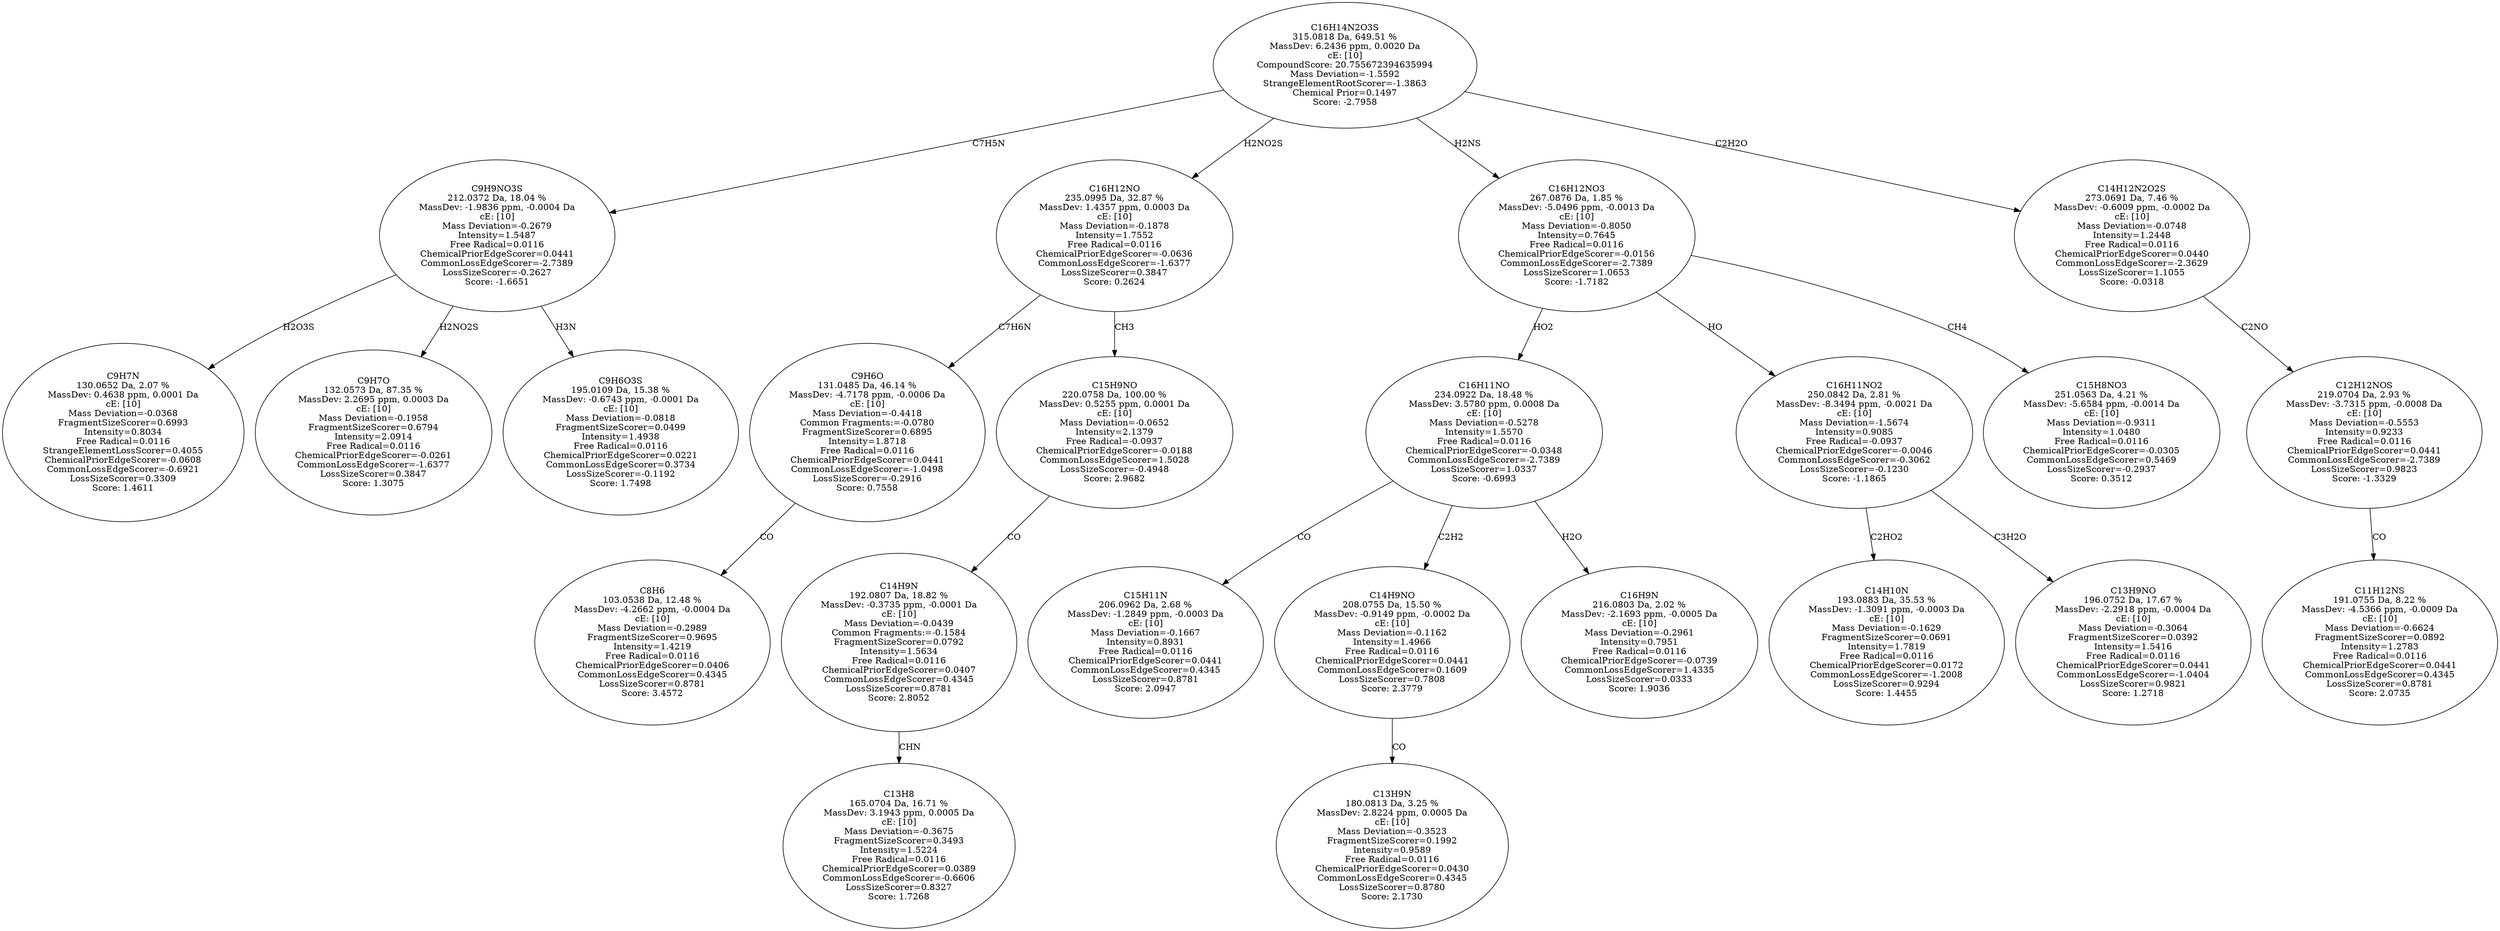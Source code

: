 strict digraph {
v1 [label="C9H7N\n130.0652 Da, 2.07 %\nMassDev: 0.4638 ppm, 0.0001 Da\ncE: [10]\nMass Deviation=-0.0368\nFragmentSizeScorer=0.6993\nIntensity=0.8034\nFree Radical=0.0116\nStrangeElementLossScorer=0.4055\nChemicalPriorEdgeScorer=-0.0608\nCommonLossEdgeScorer=-0.6921\nLossSizeScorer=0.3309\nScore: 1.4611"];
v2 [label="C9H7O\n132.0573 Da, 87.35 %\nMassDev: 2.2695 ppm, 0.0003 Da\ncE: [10]\nMass Deviation=-0.1958\nFragmentSizeScorer=0.6794\nIntensity=2.0914\nFree Radical=0.0116\nChemicalPriorEdgeScorer=-0.0261\nCommonLossEdgeScorer=-1.6377\nLossSizeScorer=0.3847\nScore: 1.3075"];
v3 [label="C9H6O3S\n195.0109 Da, 15.38 %\nMassDev: -0.6743 ppm, -0.0001 Da\ncE: [10]\nMass Deviation=-0.0818\nFragmentSizeScorer=0.0499\nIntensity=1.4938\nFree Radical=0.0116\nChemicalPriorEdgeScorer=0.0221\nCommonLossEdgeScorer=0.3734\nLossSizeScorer=-0.1192\nScore: 1.7498"];
v4 [label="C9H9NO3S\n212.0372 Da, 18.04 %\nMassDev: -1.9836 ppm, -0.0004 Da\ncE: [10]\nMass Deviation=-0.2679\nIntensity=1.5487\nFree Radical=0.0116\nChemicalPriorEdgeScorer=0.0441\nCommonLossEdgeScorer=-2.7389\nLossSizeScorer=-0.2627\nScore: -1.6651"];
v5 [label="C8H6\n103.0538 Da, 12.48 %\nMassDev: -4.2662 ppm, -0.0004 Da\ncE: [10]\nMass Deviation=-0.2989\nFragmentSizeScorer=0.9695\nIntensity=1.4219\nFree Radical=0.0116\nChemicalPriorEdgeScorer=0.0406\nCommonLossEdgeScorer=0.4345\nLossSizeScorer=0.8781\nScore: 3.4572"];
v6 [label="C9H6O\n131.0485 Da, 46.14 %\nMassDev: -4.7178 ppm, -0.0006 Da\ncE: [10]\nMass Deviation=-0.4418\nCommon Fragments:=-0.0780\nFragmentSizeScorer=0.6895\nIntensity=1.8718\nFree Radical=0.0116\nChemicalPriorEdgeScorer=0.0441\nCommonLossEdgeScorer=-1.0498\nLossSizeScorer=-0.2916\nScore: 0.7558"];
v7 [label="C13H8\n165.0704 Da, 16.71 %\nMassDev: 3.1943 ppm, 0.0005 Da\ncE: [10]\nMass Deviation=-0.3675\nFragmentSizeScorer=0.3493\nIntensity=1.5224\nFree Radical=0.0116\nChemicalPriorEdgeScorer=0.0389\nCommonLossEdgeScorer=-0.6606\nLossSizeScorer=0.8327\nScore: 1.7268"];
v8 [label="C14H9N\n192.0807 Da, 18.82 %\nMassDev: -0.3735 ppm, -0.0001 Da\ncE: [10]\nMass Deviation=-0.0439\nCommon Fragments:=-0.1584\nFragmentSizeScorer=0.0792\nIntensity=1.5634\nFree Radical=0.0116\nChemicalPriorEdgeScorer=0.0407\nCommonLossEdgeScorer=0.4345\nLossSizeScorer=0.8781\nScore: 2.8052"];
v9 [label="C15H9NO\n220.0758 Da, 100.00 %\nMassDev: 0.5255 ppm, 0.0001 Da\ncE: [10]\nMass Deviation=-0.0652\nIntensity=2.1379\nFree Radical=-0.0937\nChemicalPriorEdgeScorer=-0.0188\nCommonLossEdgeScorer=1.5028\nLossSizeScorer=-0.4948\nScore: 2.9682"];
v10 [label="C16H12NO\n235.0995 Da, 32.87 %\nMassDev: 1.4357 ppm, 0.0003 Da\ncE: [10]\nMass Deviation=-0.1878\nIntensity=1.7552\nFree Radical=0.0116\nChemicalPriorEdgeScorer=-0.0636\nCommonLossEdgeScorer=-1.6377\nLossSizeScorer=0.3847\nScore: 0.2624"];
v11 [label="C15H11N\n206.0962 Da, 2.68 %\nMassDev: -1.2849 ppm, -0.0003 Da\ncE: [10]\nMass Deviation=-0.1667\nIntensity=0.8931\nFree Radical=0.0116\nChemicalPriorEdgeScorer=0.0441\nCommonLossEdgeScorer=0.4345\nLossSizeScorer=0.8781\nScore: 2.0947"];
v12 [label="C13H9N\n180.0813 Da, 3.25 %\nMassDev: 2.8224 ppm, 0.0005 Da\ncE: [10]\nMass Deviation=-0.3523\nFragmentSizeScorer=0.1992\nIntensity=0.9589\nFree Radical=0.0116\nChemicalPriorEdgeScorer=0.0430\nCommonLossEdgeScorer=0.4345\nLossSizeScorer=0.8780\nScore: 2.1730"];
v13 [label="C14H9NO\n208.0755 Da, 15.50 %\nMassDev: -0.9149 ppm, -0.0002 Da\ncE: [10]\nMass Deviation=-0.1162\nIntensity=1.4966\nFree Radical=0.0116\nChemicalPriorEdgeScorer=0.0441\nCommonLossEdgeScorer=0.1609\nLossSizeScorer=0.7808\nScore: 2.3779"];
v14 [label="C16H9N\n216.0803 Da, 2.02 %\nMassDev: -2.1693 ppm, -0.0005 Da\ncE: [10]\nMass Deviation=-0.2961\nIntensity=0.7951\nFree Radical=0.0116\nChemicalPriorEdgeScorer=-0.0739\nCommonLossEdgeScorer=1.4335\nLossSizeScorer=0.0333\nScore: 1.9036"];
v15 [label="C16H11NO\n234.0922 Da, 18.48 %\nMassDev: 3.5780 ppm, 0.0008 Da\ncE: [10]\nMass Deviation=-0.5278\nIntensity=1.5570\nFree Radical=0.0116\nChemicalPriorEdgeScorer=-0.0348\nCommonLossEdgeScorer=-2.7389\nLossSizeScorer=1.0337\nScore: -0.6993"];
v16 [label="C14H10N\n193.0883 Da, 35.53 %\nMassDev: -1.3091 ppm, -0.0003 Da\ncE: [10]\nMass Deviation=-0.1629\nFragmentSizeScorer=0.0691\nIntensity=1.7819\nFree Radical=0.0116\nChemicalPriorEdgeScorer=0.0172\nCommonLossEdgeScorer=-1.2008\nLossSizeScorer=0.9294\nScore: 1.4455"];
v17 [label="C13H9NO\n196.0752 Da, 17.67 %\nMassDev: -2.2918 ppm, -0.0004 Da\ncE: [10]\nMass Deviation=-0.3064\nFragmentSizeScorer=0.0392\nIntensity=1.5416\nFree Radical=0.0116\nChemicalPriorEdgeScorer=0.0441\nCommonLossEdgeScorer=-1.0404\nLossSizeScorer=0.9821\nScore: 1.2718"];
v18 [label="C16H11NO2\n250.0842 Da, 2.81 %\nMassDev: -8.3494 ppm, -0.0021 Da\ncE: [10]\nMass Deviation=-1.5674\nIntensity=0.9085\nFree Radical=-0.0937\nChemicalPriorEdgeScorer=-0.0046\nCommonLossEdgeScorer=-0.3062\nLossSizeScorer=-0.1230\nScore: -1.1865"];
v19 [label="C15H8NO3\n251.0563 Da, 4.21 %\nMassDev: -5.6584 ppm, -0.0014 Da\ncE: [10]\nMass Deviation=-0.9311\nIntensity=1.0480\nFree Radical=0.0116\nChemicalPriorEdgeScorer=-0.0305\nCommonLossEdgeScorer=0.5469\nLossSizeScorer=-0.2937\nScore: 0.3512"];
v20 [label="C16H12NO3\n267.0876 Da, 1.85 %\nMassDev: -5.0496 ppm, -0.0013 Da\ncE: [10]\nMass Deviation=-0.8050\nIntensity=0.7645\nFree Radical=0.0116\nChemicalPriorEdgeScorer=-0.0156\nCommonLossEdgeScorer=-2.7389\nLossSizeScorer=1.0653\nScore: -1.7182"];
v21 [label="C11H12NS\n191.0755 Da, 8.22 %\nMassDev: -4.5366 ppm, -0.0009 Da\ncE: [10]\nMass Deviation=-0.6624\nFragmentSizeScorer=0.0892\nIntensity=1.2783\nFree Radical=0.0116\nChemicalPriorEdgeScorer=0.0441\nCommonLossEdgeScorer=0.4345\nLossSizeScorer=0.8781\nScore: 2.0735"];
v22 [label="C12H12NOS\n219.0704 Da, 2.93 %\nMassDev: -3.7315 ppm, -0.0008 Da\ncE: [10]\nMass Deviation=-0.5553\nIntensity=0.9233\nFree Radical=0.0116\nChemicalPriorEdgeScorer=0.0441\nCommonLossEdgeScorer=-2.7389\nLossSizeScorer=0.9823\nScore: -1.3329"];
v23 [label="C14H12N2O2S\n273.0691 Da, 7.46 %\nMassDev: -0.6009 ppm, -0.0002 Da\ncE: [10]\nMass Deviation=-0.0748\nIntensity=1.2448\nFree Radical=0.0116\nChemicalPriorEdgeScorer=0.0440\nCommonLossEdgeScorer=-2.3629\nLossSizeScorer=1.1055\nScore: -0.0318"];
v24 [label="C16H14N2O3S\n315.0818 Da, 649.51 %\nMassDev: 6.2436 ppm, 0.0020 Da\ncE: [10]\nCompoundScore: 20.755672394635994\nMass Deviation=-1.5592\nStrangeElementRootScorer=-1.3863\nChemical Prior=0.1497\nScore: -2.7958"];
v4 -> v1 [label="H2O3S"];
v4 -> v2 [label="H2NO2S"];
v4 -> v3 [label="H3N"];
v24 -> v4 [label="C7H5N"];
v6 -> v5 [label="CO"];
v10 -> v6 [label="C7H6N"];
v8 -> v7 [label="CHN"];
v9 -> v8 [label="CO"];
v10 -> v9 [label="CH3"];
v24 -> v10 [label="H2NO2S"];
v15 -> v11 [label="CO"];
v13 -> v12 [label="CO"];
v15 -> v13 [label="C2H2"];
v15 -> v14 [label="H2O"];
v20 -> v15 [label="HO2"];
v18 -> v16 [label="C2HO2"];
v18 -> v17 [label="C3H2O"];
v20 -> v18 [label="HO"];
v20 -> v19 [label="CH4"];
v24 -> v20 [label="H2NS"];
v22 -> v21 [label="CO"];
v23 -> v22 [label="C2NO"];
v24 -> v23 [label="C2H2O"];
}
